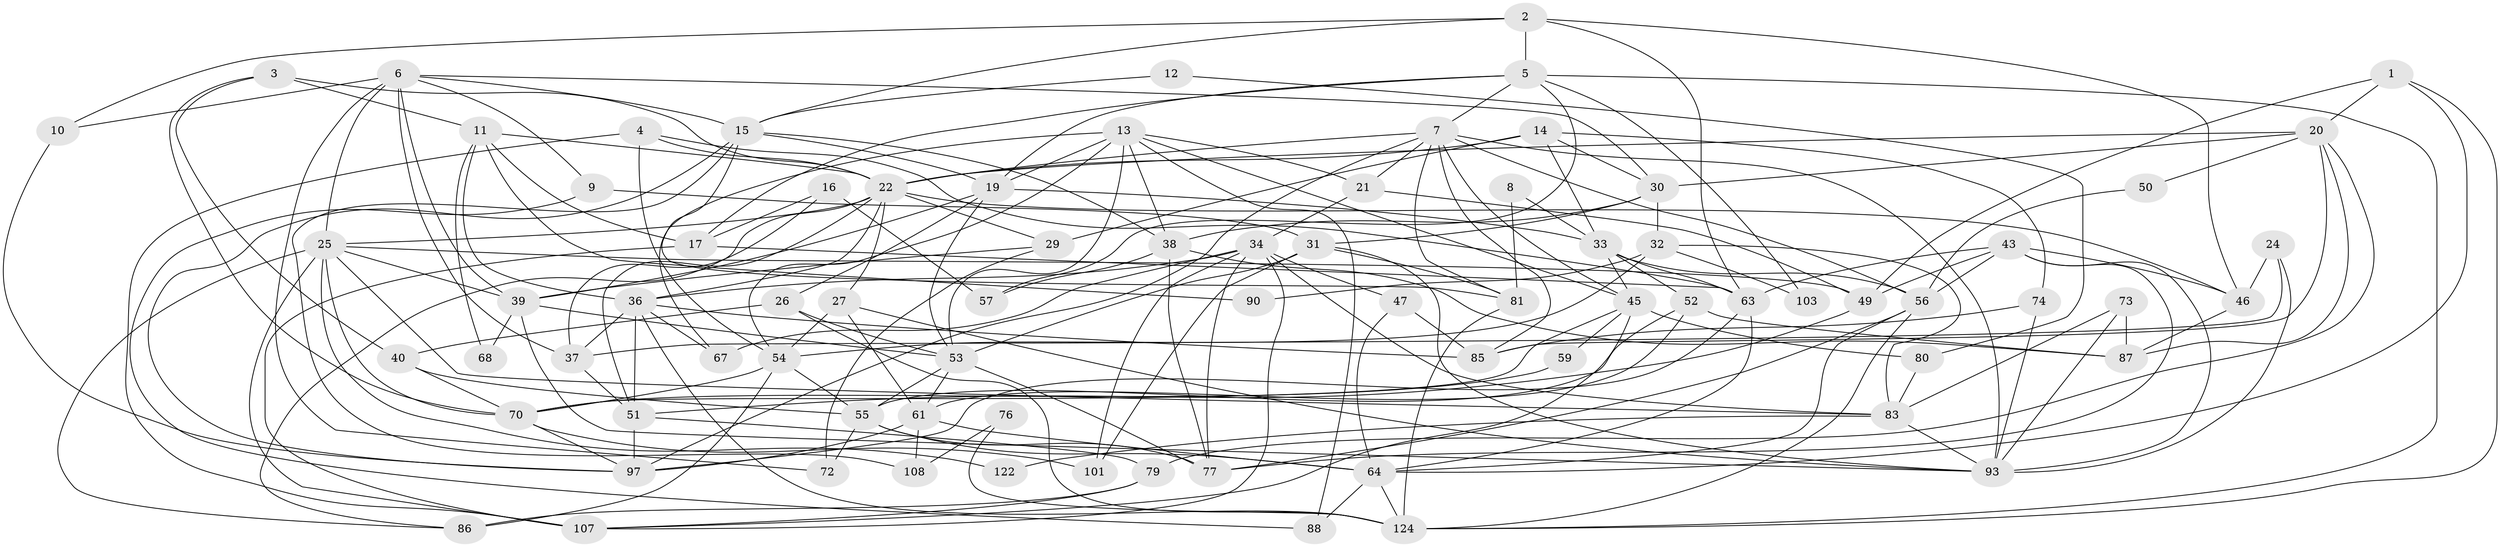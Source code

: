 // Generated by graph-tools (version 1.1) at 2025/23/03/03/25 07:23:55]
// undirected, 78 vertices, 202 edges
graph export_dot {
graph [start="1"]
  node [color=gray90,style=filled];
  1 [super="+35"];
  2 [super="+112"];
  3;
  4 [super="+23"];
  5 [super="+78"];
  6 [super="+28"];
  7 [super="+119"];
  8;
  9;
  10;
  11 [super="+128"];
  12;
  13 [super="+18"];
  14 [super="+99"];
  15 [super="+125"];
  16 [super="+98"];
  17 [super="+105"];
  19 [super="+42"];
  20;
  21 [super="+104"];
  22 [super="+60"];
  24;
  25 [super="+89"];
  26;
  27 [super="+115"];
  29 [super="+123"];
  30 [super="+44"];
  31 [super="+58"];
  32 [super="+48"];
  33 [super="+96"];
  34 [super="+92"];
  36 [super="+66"];
  37 [super="+111"];
  38 [super="+41"];
  39 [super="+106"];
  40;
  43 [super="+114"];
  45 [super="+95"];
  46;
  47;
  49 [super="+82"];
  50;
  51 [super="+100"];
  52;
  53 [super="+71"];
  54 [super="+116"];
  55 [super="+62"];
  56 [super="+113"];
  57;
  59;
  61 [super="+65"];
  63 [super="+69"];
  64 [super="+127"];
  67;
  68;
  70 [super="+75"];
  72;
  73 [super="+120"];
  74;
  76;
  77;
  79 [super="+102"];
  80;
  81 [super="+84"];
  83 [super="+110"];
  85 [super="+118"];
  86 [super="+94"];
  87 [super="+91"];
  88;
  90;
  93 [super="+117"];
  97 [super="+109"];
  101;
  103;
  107 [super="+121"];
  108;
  122;
  124 [super="+126"];
  1 -- 49;
  1 -- 124;
  1 -- 64;
  1 -- 20;
  2 -- 10;
  2 -- 46;
  2 -- 15;
  2 -- 63;
  2 -- 5;
  3 -- 40;
  3 -- 11;
  3 -- 70;
  3 -- 22;
  4 -- 54;
  4 -- 107;
  4 -- 22;
  4 -- 63;
  5 -- 17;
  5 -- 19;
  5 -- 103;
  5 -- 7;
  5 -- 57;
  5 -- 124;
  6 -- 72;
  6 -- 25;
  6 -- 37;
  6 -- 9;
  6 -- 10;
  6 -- 30;
  6 -- 15;
  6 -- 39;
  7 -- 81;
  7 -- 85;
  7 -- 21;
  7 -- 97;
  7 -- 22;
  7 -- 56;
  7 -- 93;
  7 -- 45;
  8 -- 33;
  8 -- 81;
  9 -- 31;
  9 -- 88;
  10 -- 97;
  11 -- 90;
  11 -- 17;
  11 -- 68;
  11 -- 36;
  11 -- 22;
  12 -- 80;
  12 -- 15;
  13 -- 67;
  13 -- 88;
  13 -- 53;
  13 -- 38;
  13 -- 19;
  13 -- 21;
  13 -- 54;
  13 -- 45;
  14 -- 74;
  14 -- 33;
  14 -- 29;
  14 -- 22;
  14 -- 30;
  15 -- 38 [weight=2];
  15 -- 108;
  15 -- 19;
  15 -- 97;
  15 -- 81;
  16 -- 37;
  16 -- 17;
  16 -- 57;
  17 -- 63;
  17 -- 107;
  19 -- 53;
  19 -- 33;
  19 -- 26;
  19 -- 39;
  20 -- 50;
  20 -- 85;
  20 -- 22;
  20 -- 79;
  20 -- 30;
  20 -- 87;
  21 -- 49 [weight=2];
  21 -- 34;
  22 -- 36;
  22 -- 46;
  22 -- 86;
  22 -- 27;
  22 -- 25;
  22 -- 29;
  22 -- 51;
  24 -- 46;
  24 -- 37;
  24 -- 93;
  25 -- 39;
  25 -- 83;
  25 -- 86;
  25 -- 70;
  25 -- 107;
  25 -- 49 [weight=2];
  25 -- 122;
  26 -- 40;
  26 -- 124;
  26 -- 53;
  27 -- 61;
  27 -- 93;
  27 -- 54;
  29 -- 72;
  29 -- 39;
  30 -- 31;
  30 -- 32;
  30 -- 38;
  31 -- 93;
  31 -- 101;
  31 -- 53;
  31 -- 81;
  32 -- 90;
  32 -- 103;
  32 -- 83;
  32 -- 54;
  33 -- 52;
  33 -- 63;
  33 -- 56;
  33 -- 45;
  34 -- 36;
  34 -- 77;
  34 -- 67;
  34 -- 83;
  34 -- 101;
  34 -- 107;
  34 -- 47;
  36 -- 51;
  36 -- 67;
  36 -- 85;
  36 -- 37;
  36 -- 124;
  37 -- 51;
  38 -- 77;
  38 -- 57;
  38 -- 87;
  39 -- 68;
  39 -- 93;
  39 -- 53;
  40 -- 70;
  40 -- 55;
  43 -- 46;
  43 -- 56;
  43 -- 49;
  43 -- 93;
  43 -- 77;
  43 -- 63;
  45 -- 59;
  45 -- 70 [weight=2];
  45 -- 80;
  45 -- 107;
  46 -- 87;
  47 -- 64;
  47 -- 85;
  49 -- 51;
  50 -- 56;
  51 -- 97;
  51 -- 79;
  52 -- 55;
  52 -- 61;
  52 -- 87;
  53 -- 77;
  53 -- 61;
  53 -- 55;
  54 -- 55;
  54 -- 70;
  54 -- 86;
  55 -- 72;
  55 -- 64;
  55 -- 77;
  56 -- 64;
  56 -- 77;
  56 -- 124;
  59 -- 70;
  61 -- 97;
  61 -- 64;
  61 -- 108;
  63 -- 97;
  63 -- 64;
  64 -- 88;
  64 -- 124;
  70 -- 97;
  70 -- 101;
  73 -- 83;
  73 -- 93;
  73 -- 87;
  74 -- 93;
  74 -- 85;
  76 -- 108;
  76 -- 124;
  79 -- 107;
  79 -- 86;
  80 -- 83;
  81 -- 124;
  83 -- 122;
  83 -- 93;
}
